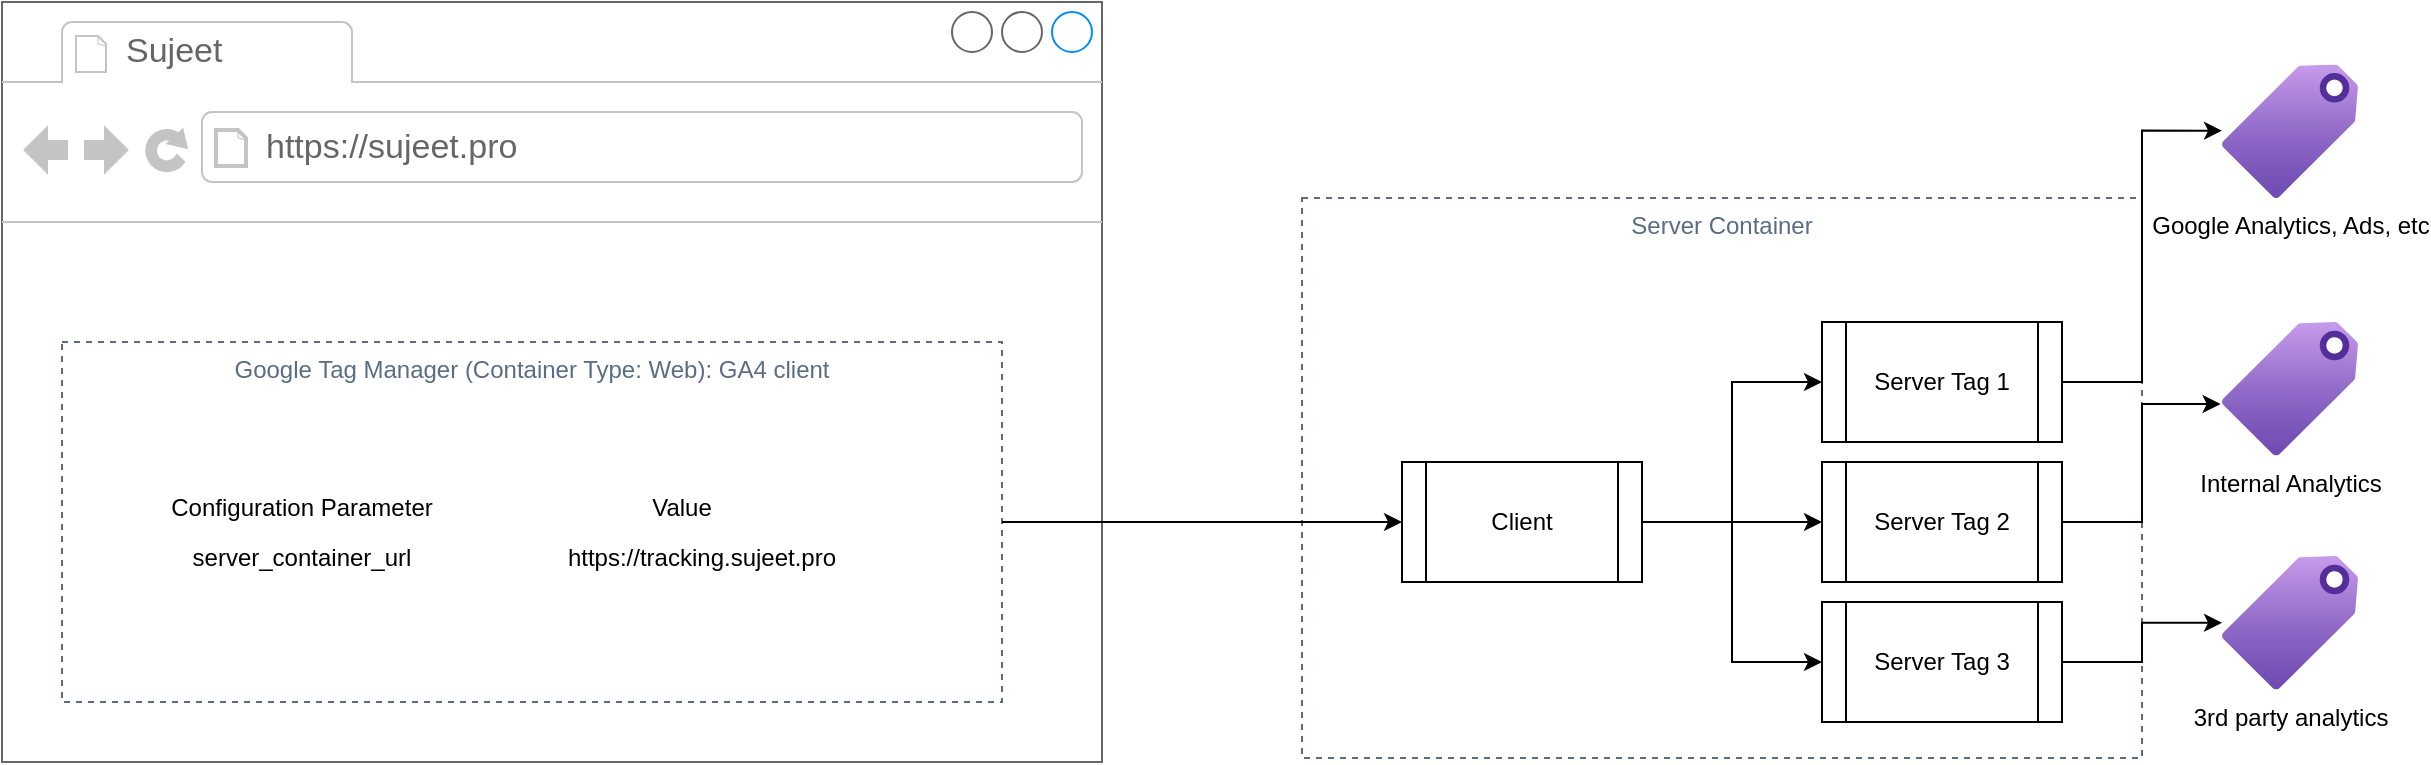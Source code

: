 <mxfile version="22.1.21" type="device">
  <diagram name="Page-1" id="GZ6Xc4gL-wkywrB05dhU">
    <mxGraphModel dx="1272" dy="969" grid="1" gridSize="10" guides="1" tooltips="1" connect="1" arrows="1" fold="1" page="1" pageScale="1" pageWidth="1600" pageHeight="900" math="0" shadow="0">
      <root>
        <mxCell id="0" />
        <mxCell id="1" parent="0" />
        <mxCell id="pgmPe74vbzYAncXkuw_j-2" value="" style="strokeWidth=1;shadow=0;dashed=0;align=center;html=1;shape=mxgraph.mockup.containers.browserWindow;rSize=0;strokeColor=#666666;strokeColor2=#008cff;strokeColor3=#c4c4c4;mainText=,;recursiveResize=0;" vertex="1" parent="1">
          <mxGeometry x="50" y="140" width="550" height="380" as="geometry" />
        </mxCell>
        <mxCell id="pgmPe74vbzYAncXkuw_j-3" value="Sujeet" style="strokeWidth=1;shadow=0;dashed=0;align=center;html=1;shape=mxgraph.mockup.containers.anchor;fontSize=17;fontColor=#666666;align=left;whiteSpace=wrap;" vertex="1" parent="pgmPe74vbzYAncXkuw_j-2">
          <mxGeometry x="60" y="12" width="110" height="26" as="geometry" />
        </mxCell>
        <mxCell id="pgmPe74vbzYAncXkuw_j-4" value="https://sujeet.pro" style="strokeWidth=1;shadow=0;dashed=0;align=center;html=1;shape=mxgraph.mockup.containers.anchor;rSize=0;fontSize=17;fontColor=#666666;align=left;" vertex="1" parent="pgmPe74vbzYAncXkuw_j-2">
          <mxGeometry x="130" y="60" width="250" height="26" as="geometry" />
        </mxCell>
        <mxCell id="pgmPe74vbzYAncXkuw_j-5" value="Google Tag Manager (Container Type: Web): GA4 client" style="fillColor=none;strokeColor=#5A6C86;dashed=1;verticalAlign=top;fontStyle=0;fontColor=#5A6C86;whiteSpace=wrap;html=1;" vertex="1" parent="pgmPe74vbzYAncXkuw_j-2">
          <mxGeometry x="30" y="170" width="470" height="180" as="geometry" />
        </mxCell>
        <mxCell id="pgmPe74vbzYAncXkuw_j-11" value="Configuration Parameter" style="text;html=1;strokeColor=none;fillColor=none;align=center;verticalAlign=middle;whiteSpace=wrap;rounded=0;" vertex="1" parent="pgmPe74vbzYAncXkuw_j-2">
          <mxGeometry x="70" y="245" width="160" height="15" as="geometry" />
        </mxCell>
        <mxCell id="pgmPe74vbzYAncXkuw_j-12" value="Value" style="text;html=1;strokeColor=none;fillColor=none;align=center;verticalAlign=middle;whiteSpace=wrap;rounded=0;" vertex="1" parent="pgmPe74vbzYAncXkuw_j-2">
          <mxGeometry x="260" y="245" width="160" height="15" as="geometry" />
        </mxCell>
        <mxCell id="pgmPe74vbzYAncXkuw_j-13" value="server_container_url" style="text;html=1;strokeColor=none;fillColor=none;align=center;verticalAlign=middle;whiteSpace=wrap;rounded=0;" vertex="1" parent="pgmPe74vbzYAncXkuw_j-2">
          <mxGeometry x="70" y="270" width="160" height="15" as="geometry" />
        </mxCell>
        <mxCell id="pgmPe74vbzYAncXkuw_j-14" value="https://tracking.sujeet.pro" style="text;html=1;strokeColor=none;fillColor=none;align=center;verticalAlign=middle;whiteSpace=wrap;rounded=0;" vertex="1" parent="pgmPe74vbzYAncXkuw_j-2">
          <mxGeometry x="270" y="270" width="160" height="15" as="geometry" />
        </mxCell>
        <mxCell id="pgmPe74vbzYAncXkuw_j-15" value="Server Container" style="fillColor=none;strokeColor=#5A6C86;dashed=1;verticalAlign=top;fontStyle=0;fontColor=#5A6C86;whiteSpace=wrap;html=1;" vertex="1" parent="1">
          <mxGeometry x="700" y="238" width="420" height="280" as="geometry" />
        </mxCell>
        <mxCell id="pgmPe74vbzYAncXkuw_j-17" value="Server Tag 1" style="shape=process;whiteSpace=wrap;html=1;backgroundOutline=1;" vertex="1" parent="1">
          <mxGeometry x="960" y="300" width="120" height="60" as="geometry" />
        </mxCell>
        <mxCell id="pgmPe74vbzYAncXkuw_j-22" style="edgeStyle=orthogonalEdgeStyle;rounded=0;orthogonalLoop=1;jettySize=auto;html=1;entryX=0;entryY=0.5;entryDx=0;entryDy=0;" edge="1" parent="1" source="pgmPe74vbzYAncXkuw_j-18" target="pgmPe74vbzYAncXkuw_j-19">
          <mxGeometry relative="1" as="geometry" />
        </mxCell>
        <mxCell id="pgmPe74vbzYAncXkuw_j-23" style="edgeStyle=orthogonalEdgeStyle;rounded=0;orthogonalLoop=1;jettySize=auto;html=1;entryX=0;entryY=0.5;entryDx=0;entryDy=0;" edge="1" parent="1" source="pgmPe74vbzYAncXkuw_j-18" target="pgmPe74vbzYAncXkuw_j-20">
          <mxGeometry relative="1" as="geometry" />
        </mxCell>
        <mxCell id="pgmPe74vbzYAncXkuw_j-24" style="edgeStyle=orthogonalEdgeStyle;rounded=0;orthogonalLoop=1;jettySize=auto;html=1;entryX=0;entryY=0.5;entryDx=0;entryDy=0;" edge="1" parent="1" source="pgmPe74vbzYAncXkuw_j-18" target="pgmPe74vbzYAncXkuw_j-17">
          <mxGeometry relative="1" as="geometry" />
        </mxCell>
        <mxCell id="pgmPe74vbzYAncXkuw_j-18" value="Client" style="shape=process;whiteSpace=wrap;html=1;backgroundOutline=1;" vertex="1" parent="1">
          <mxGeometry x="750" y="370" width="120" height="60" as="geometry" />
        </mxCell>
        <mxCell id="pgmPe74vbzYAncXkuw_j-19" value="Server Tag 2" style="shape=process;whiteSpace=wrap;html=1;backgroundOutline=1;" vertex="1" parent="1">
          <mxGeometry x="960" y="370" width="120" height="60" as="geometry" />
        </mxCell>
        <mxCell id="pgmPe74vbzYAncXkuw_j-30" style="edgeStyle=orthogonalEdgeStyle;rounded=0;orthogonalLoop=1;jettySize=auto;html=1;" edge="1" parent="1" source="pgmPe74vbzYAncXkuw_j-20" target="pgmPe74vbzYAncXkuw_j-27">
          <mxGeometry relative="1" as="geometry" />
        </mxCell>
        <mxCell id="pgmPe74vbzYAncXkuw_j-20" value="Server Tag 3" style="shape=process;whiteSpace=wrap;html=1;backgroundOutline=1;" vertex="1" parent="1">
          <mxGeometry x="960" y="440" width="120" height="60" as="geometry" />
        </mxCell>
        <mxCell id="pgmPe74vbzYAncXkuw_j-21" style="edgeStyle=orthogonalEdgeStyle;rounded=0;orthogonalLoop=1;jettySize=auto;html=1;entryX=0;entryY=0.5;entryDx=0;entryDy=0;" edge="1" parent="1" source="pgmPe74vbzYAncXkuw_j-5" target="pgmPe74vbzYAncXkuw_j-18">
          <mxGeometry relative="1" as="geometry" />
        </mxCell>
        <mxCell id="pgmPe74vbzYAncXkuw_j-25" value="Google Analytics, Ads, etc" style="image;aspect=fixed;html=1;points=[];align=center;fontSize=12;image=img/lib/azure2/general/Tag.svg;" vertex="1" parent="1">
          <mxGeometry x="1160" y="171.2" width="68" height="66.8" as="geometry" />
        </mxCell>
        <mxCell id="pgmPe74vbzYAncXkuw_j-26" value="Internal Analytics" style="image;aspect=fixed;html=1;points=[];align=center;fontSize=12;image=img/lib/azure2/general/Tag.svg;" vertex="1" parent="1">
          <mxGeometry x="1160" y="300" width="68" height="66.8" as="geometry" />
        </mxCell>
        <mxCell id="pgmPe74vbzYAncXkuw_j-27" value="3rd party analytics" style="image;aspect=fixed;html=1;points=[];align=center;fontSize=12;image=img/lib/azure2/general/Tag.svg;" vertex="1" parent="1">
          <mxGeometry x="1160" y="417" width="68" height="66.8" as="geometry" />
        </mxCell>
        <mxCell id="pgmPe74vbzYAncXkuw_j-29" style="edgeStyle=orthogonalEdgeStyle;rounded=0;orthogonalLoop=1;jettySize=auto;html=1;entryX=-0.01;entryY=0.614;entryDx=0;entryDy=0;entryPerimeter=0;" edge="1" parent="1" source="pgmPe74vbzYAncXkuw_j-19" target="pgmPe74vbzYAncXkuw_j-26">
          <mxGeometry relative="1" as="geometry" />
        </mxCell>
        <mxCell id="pgmPe74vbzYAncXkuw_j-32" style="edgeStyle=orthogonalEdgeStyle;rounded=0;orthogonalLoop=1;jettySize=auto;html=1;entryX=0;entryY=0.496;entryDx=0;entryDy=0;entryPerimeter=0;" edge="1" parent="1" source="pgmPe74vbzYAncXkuw_j-17" target="pgmPe74vbzYAncXkuw_j-25">
          <mxGeometry relative="1" as="geometry" />
        </mxCell>
      </root>
    </mxGraphModel>
  </diagram>
</mxfile>
